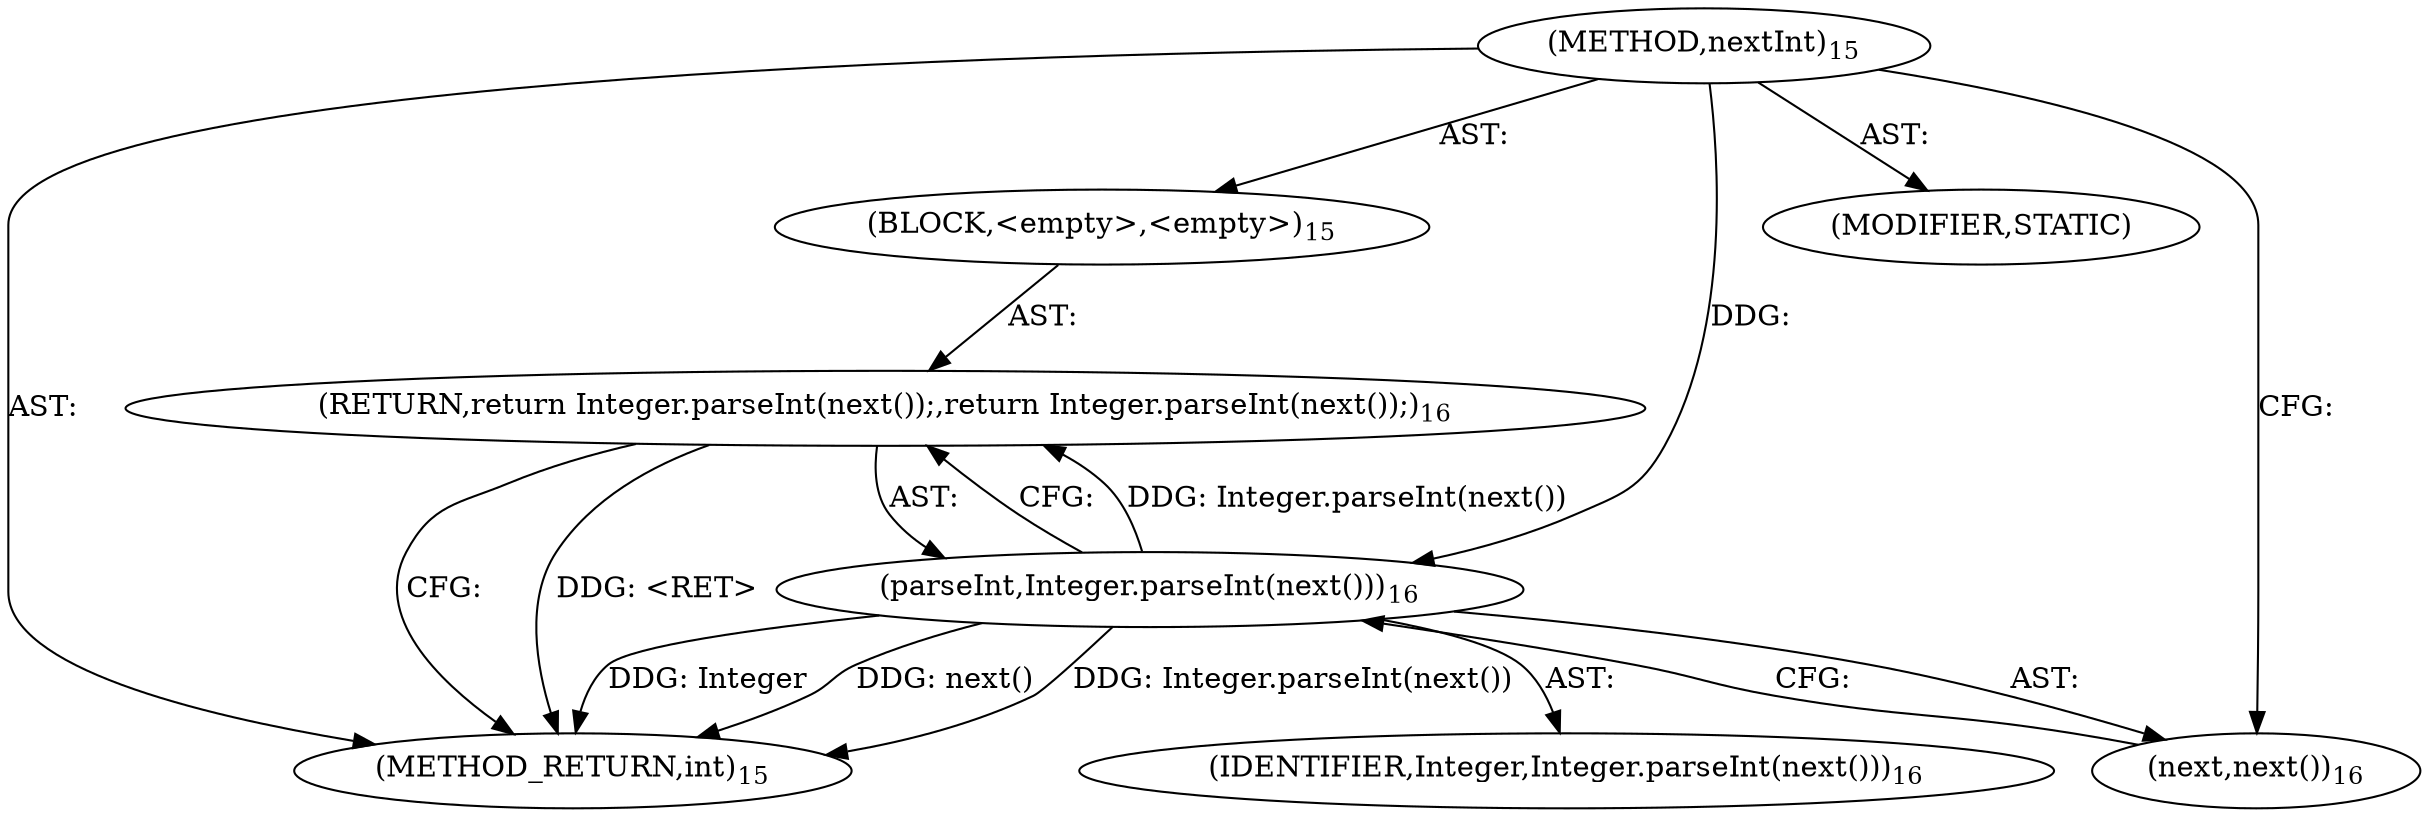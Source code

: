 digraph "nextInt" {  
"23" [label = <(METHOD,nextInt)<SUB>15</SUB>> ]
"24" [label = <(BLOCK,&lt;empty&gt;,&lt;empty&gt;)<SUB>15</SUB>> ]
"25" [label = <(RETURN,return Integer.parseInt(next());,return Integer.parseInt(next());)<SUB>16</SUB>> ]
"26" [label = <(parseInt,Integer.parseInt(next()))<SUB>16</SUB>> ]
"27" [label = <(IDENTIFIER,Integer,Integer.parseInt(next()))<SUB>16</SUB>> ]
"28" [label = <(next,next())<SUB>16</SUB>> ]
"29" [label = <(MODIFIER,STATIC)> ]
"30" [label = <(METHOD_RETURN,int)<SUB>15</SUB>> ]
  "23" -> "24"  [ label = "AST: "] 
  "23" -> "29"  [ label = "AST: "] 
  "23" -> "30"  [ label = "AST: "] 
  "24" -> "25"  [ label = "AST: "] 
  "25" -> "26"  [ label = "AST: "] 
  "26" -> "27"  [ label = "AST: "] 
  "26" -> "28"  [ label = "AST: "] 
  "25" -> "30"  [ label = "CFG: "] 
  "26" -> "25"  [ label = "CFG: "] 
  "28" -> "26"  [ label = "CFG: "] 
  "23" -> "28"  [ label = "CFG: "] 
  "25" -> "30"  [ label = "DDG: &lt;RET&gt;"] 
  "26" -> "30"  [ label = "DDG: Integer"] 
  "26" -> "30"  [ label = "DDG: next()"] 
  "26" -> "30"  [ label = "DDG: Integer.parseInt(next())"] 
  "26" -> "25"  [ label = "DDG: Integer.parseInt(next())"] 
  "23" -> "26"  [ label = "DDG: "] 
}
